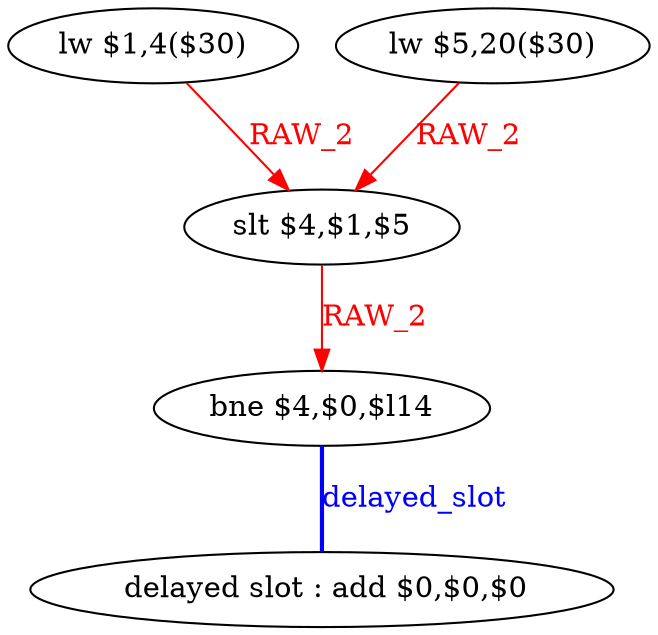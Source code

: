digraph G1 {
node [shape = ellipse];
i4 [label = " delayed slot : add $0,$0,$0"] ;
i3 ->  i4 [style = bold, dir= none, fontcolor = blue, color = blue, label= "delayed_slot"];
i3 [label = "bne $4,$0,$l14"] ;
i0 [label = "lw $1,4($30)"] ;
i0 ->  i2 [color = red, fontcolor = red, label= "RAW_2"];
i2 [label = "slt $4,$1,$5"] ;
i2 ->  i3 [color = red, fontcolor = red, label= "RAW_2"];
i1 [label = "lw $5,20($30)"] ;
i1 ->  i2 [color = red, fontcolor = red, label= "RAW_2"];
}
